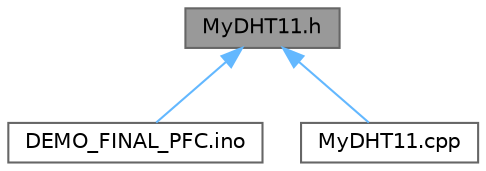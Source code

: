 digraph "MyDHT11.h"
{
 // LATEX_PDF_SIZE
  bgcolor="transparent";
  edge [fontname=Helvetica,fontsize=10,labelfontname=Helvetica,labelfontsize=10];
  node [fontname=Helvetica,fontsize=10,shape=box,height=0.2,width=0.4];
  Node1 [id="Node000001",label="MyDHT11.h",height=0.2,width=0.4,color="gray40", fillcolor="grey60", style="filled", fontcolor="black",tooltip="Custom library for the DHT11 temperature and humidity sensor."];
  Node1 -> Node2 [id="edge1_Node000001_Node000002",dir="back",color="steelblue1",style="solid",tooltip=" "];
  Node2 [id="Node000002",label="DEMO_FINAL_PFC.ino",height=0.2,width=0.4,color="grey40", fillcolor="white", style="filled",URL="$_d_e_m_o___f_i_n_a_l___p_f_c_8ino.html",tooltip=" "];
  Node1 -> Node3 [id="edge2_Node000001_Node000003",dir="back",color="steelblue1",style="solid",tooltip=" "];
  Node3 [id="Node000003",label="MyDHT11.cpp",height=0.2,width=0.4,color="grey40", fillcolor="white", style="filled",URL="$_my_d_h_t11_8cpp.html",tooltip="Implementation of a custom DHT11 sensor library."];
}
